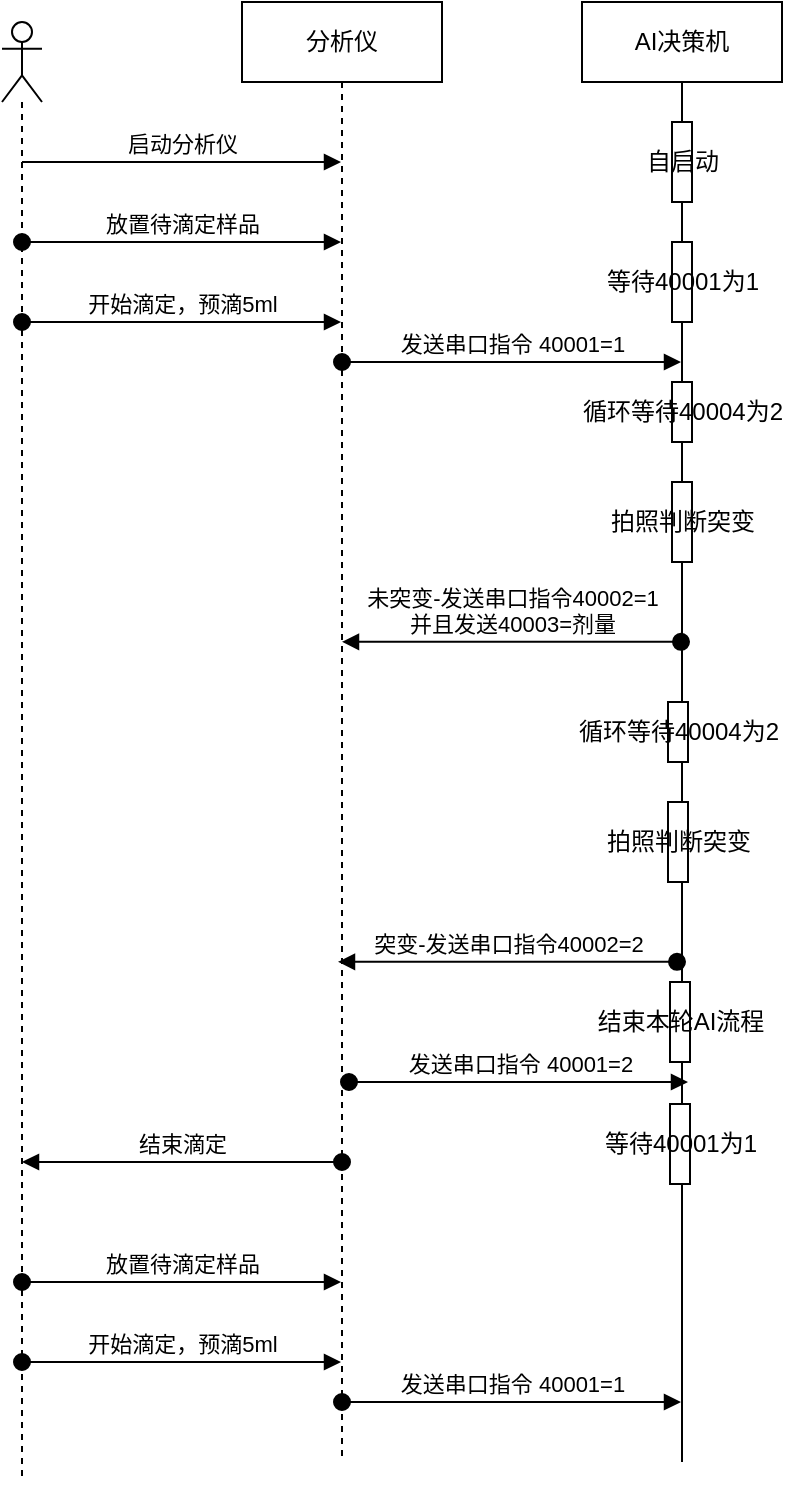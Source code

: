 <mxfile version="20.7.4" type="github"><diagram id="I9DXT-ueyr1dZtZgeZVM" name="Page-1"><mxGraphModel dx="1194" dy="678" grid="1" gridSize="10" guides="1" tooltips="1" connect="1" arrows="1" fold="1" page="1" pageScale="1" pageWidth="827" pageHeight="1169" math="0" shadow="0"><root><mxCell id="0"/><mxCell id="1" parent="0"/><mxCell id="y6wobBPAsLzuYyVfoSZy-5" value="分析仪" style="shape=umlLifeline;perimeter=lifelinePerimeter;whiteSpace=wrap;html=1;container=1;collapsible=0;recursiveResize=0;outlineConnect=0;" vertex="1" parent="1"><mxGeometry x="190" y="190" width="100" height="730" as="geometry"/></mxCell><mxCell id="y6wobBPAsLzuYyVfoSZy-21" value="发送串口指令 40001=1" style="html=1;verticalAlign=bottom;startArrow=oval;startFill=1;endArrow=block;startSize=8;rounded=0;" edge="1" parent="y6wobBPAsLzuYyVfoSZy-5" target="y6wobBPAsLzuYyVfoSZy-6"><mxGeometry width="60" relative="1" as="geometry"><mxPoint x="50" y="180" as="sourcePoint"/><mxPoint x="110" y="180" as="targetPoint"/></mxGeometry></mxCell><mxCell id="y6wobBPAsLzuYyVfoSZy-35" value="结束滴定" style="html=1;verticalAlign=bottom;startArrow=oval;startFill=1;endArrow=block;startSize=8;rounded=0;" edge="1" parent="y6wobBPAsLzuYyVfoSZy-5" target="y6wobBPAsLzuYyVfoSZy-7"><mxGeometry width="60" relative="1" as="geometry"><mxPoint x="50" y="580" as="sourcePoint"/><mxPoint x="110" y="580" as="targetPoint"/></mxGeometry></mxCell><mxCell id="y6wobBPAsLzuYyVfoSZy-36" value="放置待滴定样品" style="html=1;verticalAlign=bottom;startArrow=oval;startFill=1;endArrow=block;startSize=8;rounded=0;" edge="1" parent="y6wobBPAsLzuYyVfoSZy-5"><mxGeometry x="0.003" width="60" relative="1" as="geometry"><mxPoint x="-110" y="640" as="sourcePoint"/><mxPoint x="49.5" y="640" as="targetPoint"/><mxPoint as="offset"/></mxGeometry></mxCell><mxCell id="y6wobBPAsLzuYyVfoSZy-37" value="开始滴定，预滴5ml" style="html=1;verticalAlign=bottom;startArrow=oval;startFill=1;endArrow=block;startSize=8;rounded=0;" edge="1" parent="y6wobBPAsLzuYyVfoSZy-5"><mxGeometry width="60" relative="1" as="geometry"><mxPoint x="-110" y="680" as="sourcePoint"/><mxPoint x="49.5" y="680" as="targetPoint"/></mxGeometry></mxCell><mxCell id="y6wobBPAsLzuYyVfoSZy-6" value="AI决策机" style="shape=umlLifeline;perimeter=lifelinePerimeter;whiteSpace=wrap;html=1;container=1;collapsible=0;recursiveResize=0;outlineConnect=0;lifelineDashed=0;" vertex="1" parent="1"><mxGeometry x="360" y="190" width="100" height="730" as="geometry"/></mxCell><mxCell id="y6wobBPAsLzuYyVfoSZy-17" value="自启动" style="html=1;points=[];perimeter=orthogonalPerimeter;" vertex="1" parent="y6wobBPAsLzuYyVfoSZy-6"><mxGeometry x="45" y="60" width="10" height="40" as="geometry"/></mxCell><mxCell id="y6wobBPAsLzuYyVfoSZy-18" value="等待40001为1" style="html=1;points=[];perimeter=orthogonalPerimeter;" vertex="1" parent="y6wobBPAsLzuYyVfoSZy-6"><mxGeometry x="45" y="120" width="10" height="40" as="geometry"/></mxCell><mxCell id="y6wobBPAsLzuYyVfoSZy-22" value="循环等待40004为2" style="html=1;points=[];perimeter=orthogonalPerimeter;" vertex="1" parent="y6wobBPAsLzuYyVfoSZy-6"><mxGeometry x="45" y="190" width="10" height="30" as="geometry"/></mxCell><mxCell id="y6wobBPAsLzuYyVfoSZy-23" value="拍照判断突变" style="html=1;points=[];perimeter=orthogonalPerimeter;" vertex="1" parent="y6wobBPAsLzuYyVfoSZy-6"><mxGeometry x="45" y="240" width="10" height="40" as="geometry"/></mxCell><mxCell id="y6wobBPAsLzuYyVfoSZy-32" value="结束本轮AI流程" style="html=1;points=[];perimeter=orthogonalPerimeter;" vertex="1" parent="y6wobBPAsLzuYyVfoSZy-6"><mxGeometry x="44" y="490" width="10" height="40" as="geometry"/></mxCell><mxCell id="y6wobBPAsLzuYyVfoSZy-29" value="循环等待40004为2" style="html=1;points=[];perimeter=orthogonalPerimeter;" vertex="1" parent="y6wobBPAsLzuYyVfoSZy-6"><mxGeometry x="43" y="350" width="10" height="30" as="geometry"/></mxCell><mxCell id="y6wobBPAsLzuYyVfoSZy-30" value="拍照判断突变" style="html=1;points=[];perimeter=orthogonalPerimeter;" vertex="1" parent="y6wobBPAsLzuYyVfoSZy-6"><mxGeometry x="43" y="400" width="10" height="40" as="geometry"/></mxCell><mxCell id="y6wobBPAsLzuYyVfoSZy-31" value="突变-发送串口指令40002=2" style="html=1;verticalAlign=bottom;startArrow=oval;startFill=1;endArrow=block;startSize=8;rounded=0;entryX=0.5;entryY=0.83;entryDx=0;entryDy=0;entryPerimeter=0;" edge="1" parent="y6wobBPAsLzuYyVfoSZy-6"><mxGeometry width="60" relative="1" as="geometry"><mxPoint x="47.5" y="479.9" as="sourcePoint"/><mxPoint x="-122" y="479.9" as="targetPoint"/></mxGeometry></mxCell><mxCell id="y6wobBPAsLzuYyVfoSZy-33" value="等待40001为1" style="html=1;points=[];perimeter=orthogonalPerimeter;" vertex="1" parent="y6wobBPAsLzuYyVfoSZy-6"><mxGeometry x="44" y="551" width="10" height="40" as="geometry"/></mxCell><mxCell id="y6wobBPAsLzuYyVfoSZy-7" value="" style="shape=umlLifeline;participant=umlActor;perimeter=lifelinePerimeter;whiteSpace=wrap;html=1;container=1;collapsible=0;recursiveResize=0;verticalAlign=top;spacingTop=36;outlineConnect=0;" vertex="1" parent="1"><mxGeometry x="70" y="200" width="20" height="730" as="geometry"/></mxCell><mxCell id="y6wobBPAsLzuYyVfoSZy-8" value="启动分析仪" style="html=1;verticalAlign=bottom;endArrow=block;rounded=0;" edge="1" parent="y6wobBPAsLzuYyVfoSZy-7" target="y6wobBPAsLzuYyVfoSZy-5"><mxGeometry width="80" relative="1" as="geometry"><mxPoint x="10" y="70" as="sourcePoint"/><mxPoint x="90" y="70" as="targetPoint"/></mxGeometry></mxCell><mxCell id="y6wobBPAsLzuYyVfoSZy-9" value="放置待滴定样品" style="html=1;verticalAlign=bottom;startArrow=oval;startFill=1;endArrow=block;startSize=8;rounded=0;" edge="1" parent="y6wobBPAsLzuYyVfoSZy-7" target="y6wobBPAsLzuYyVfoSZy-5"><mxGeometry x="0.003" width="60" relative="1" as="geometry"><mxPoint x="10" y="110" as="sourcePoint"/><mxPoint x="70" y="110" as="targetPoint"/><mxPoint as="offset"/></mxGeometry></mxCell><mxCell id="y6wobBPAsLzuYyVfoSZy-10" value="开始滴定，预滴5ml" style="html=1;verticalAlign=bottom;startArrow=oval;startFill=1;endArrow=block;startSize=8;rounded=0;" edge="1" parent="y6wobBPAsLzuYyVfoSZy-7" target="y6wobBPAsLzuYyVfoSZy-5"><mxGeometry width="60" relative="1" as="geometry"><mxPoint x="10" y="150" as="sourcePoint"/><mxPoint x="70" y="150" as="targetPoint"/></mxGeometry></mxCell><mxCell id="y6wobBPAsLzuYyVfoSZy-24" value="未突变-发送串口指令40002=1&lt;br&gt;并且发送40003=剂量" style="html=1;verticalAlign=bottom;startArrow=oval;startFill=1;endArrow=block;startSize=8;rounded=0;entryX=0.5;entryY=0.83;entryDx=0;entryDy=0;entryPerimeter=0;" edge="1" parent="1"><mxGeometry width="60" relative="1" as="geometry"><mxPoint x="409.5" y="509.9" as="sourcePoint"/><mxPoint x="240" y="509.9" as="targetPoint"/></mxGeometry></mxCell><mxCell id="y6wobBPAsLzuYyVfoSZy-34" value="发送串口指令 40001=2" style="html=1;verticalAlign=bottom;startArrow=oval;startFill=1;endArrow=block;startSize=8;rounded=0;" edge="1" parent="1"><mxGeometry width="60" relative="1" as="geometry"><mxPoint x="243.5" y="730" as="sourcePoint"/><mxPoint x="413" y="730" as="targetPoint"/></mxGeometry></mxCell><mxCell id="y6wobBPAsLzuYyVfoSZy-38" value="发送串口指令 40001=1" style="html=1;verticalAlign=bottom;startArrow=oval;startFill=1;endArrow=block;startSize=8;rounded=0;" edge="1" parent="1"><mxGeometry width="60" relative="1" as="geometry"><mxPoint x="240" y="890" as="sourcePoint"/><mxPoint x="409.5" y="890" as="targetPoint"/></mxGeometry></mxCell></root></mxGraphModel></diagram></mxfile>